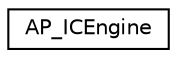 digraph "Graphical Class Hierarchy"
{
 // INTERACTIVE_SVG=YES
  edge [fontname="Helvetica",fontsize="10",labelfontname="Helvetica",labelfontsize="10"];
  node [fontname="Helvetica",fontsize="10",shape=record];
  rankdir="LR";
  Node1 [label="AP_ICEngine",height=0.2,width=0.4,color="black", fillcolor="white", style="filled",URL="$classAP__ICEngine.html"];
}
